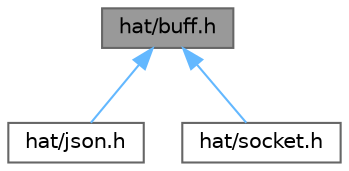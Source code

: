 digraph "hat/buff.h"
{
 // LATEX_PDF_SIZE
  bgcolor="transparent";
  edge [fontname=Helvetica,fontsize=10,labelfontname=Helvetica,labelfontsize=10];
  node [fontname=Helvetica,fontsize=10,shape=box,height=0.2,width=0.4];
  Node1 [id="Node000001",label="hat/buff.h",height=0.2,width=0.4,color="gray40", fillcolor="grey60", style="filled", fontcolor="black",tooltip="Data buffer."];
  Node1 -> Node2 [id="edge1_Node000001_Node000002",dir="back",color="steelblue1",style="solid",tooltip=" "];
  Node2 [id="Node000002",label="hat/json.h",height=0.2,width=0.4,color="grey40", fillcolor="white", style="filled",URL="$json_8h.html",tooltip=" "];
  Node1 -> Node3 [id="edge2_Node000001_Node000003",dir="back",color="steelblue1",style="solid",tooltip=" "];
  Node3 [id="Node000003",label="hat/socket.h",height=0.2,width=0.4,color="grey40", fillcolor="white", style="filled",URL="$socket_8h.html",tooltip=" "];
}
